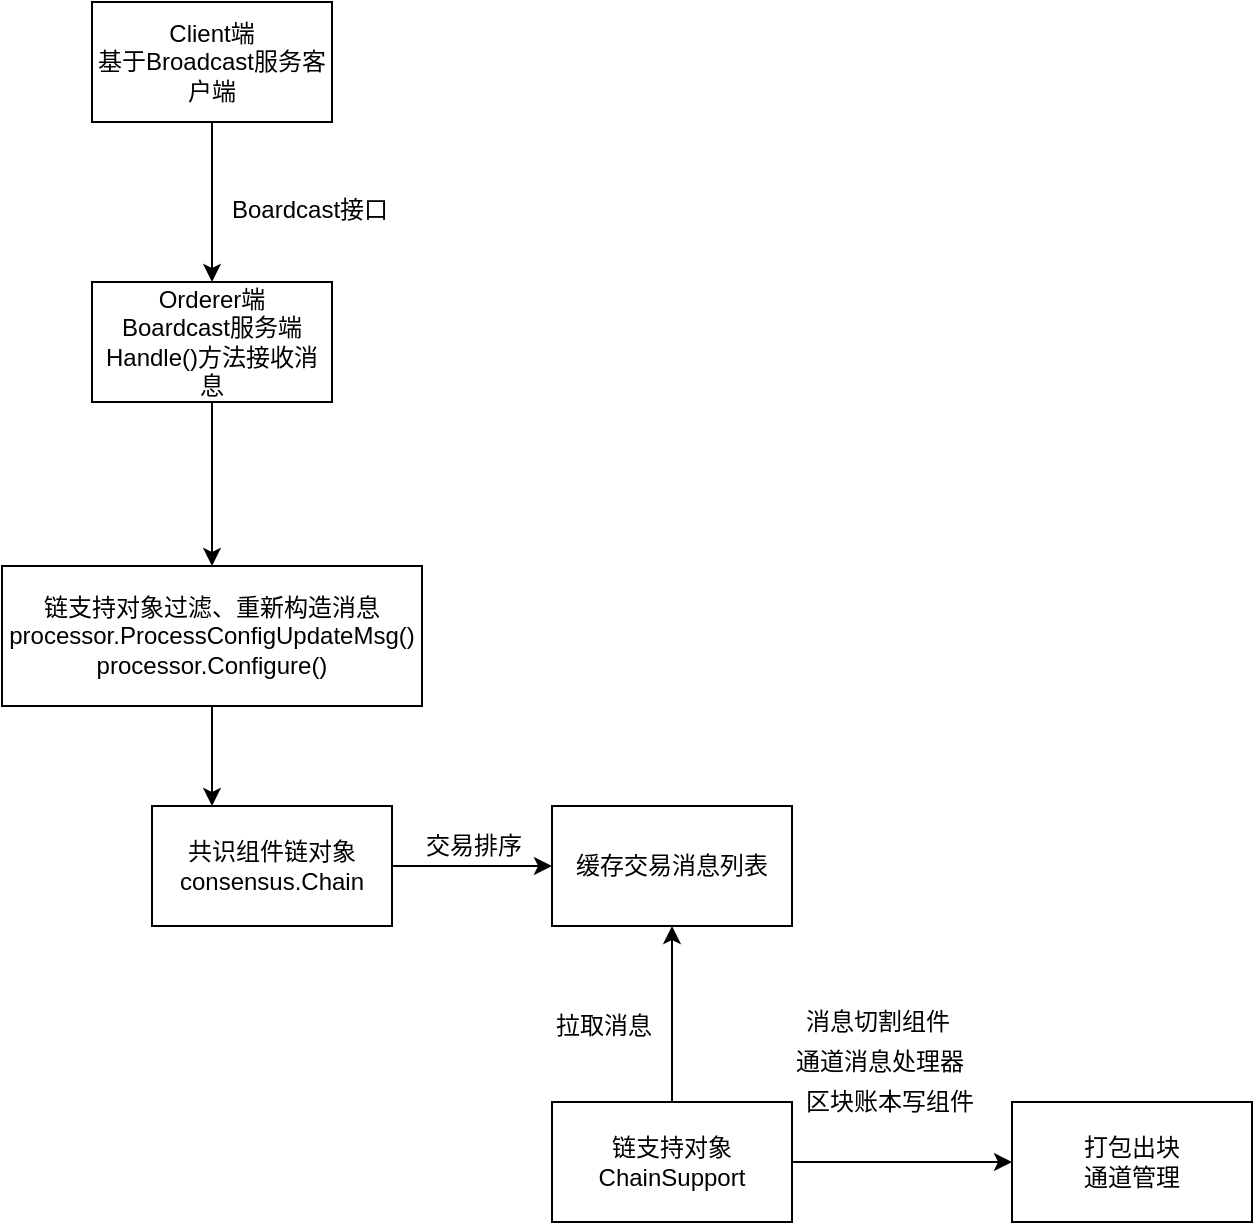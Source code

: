 <mxfile version="11.1.4" type="github"><diagram id="TXvlcgbZTwHjlEh8Zj7b" name="Page-1"><mxGraphModel dx="946" dy="585" grid="1" gridSize="10" guides="1" tooltips="1" connect="1" arrows="1" fold="1" page="1" pageScale="1" pageWidth="827" pageHeight="1169" math="0" shadow="0"><root><mxCell id="0"/><mxCell id="1" parent="0"/><mxCell id="rdOsN_oxraGXKXz43IGB-3" value="" style="edgeStyle=orthogonalEdgeStyle;rounded=0;orthogonalLoop=1;jettySize=auto;html=1;" edge="1" parent="1" source="rdOsN_oxraGXKXz43IGB-1" target="rdOsN_oxraGXKXz43IGB-2"><mxGeometry relative="1" as="geometry"/></mxCell><mxCell id="rdOsN_oxraGXKXz43IGB-1" value="共识组件链对象&lt;br&gt;consensus.Chain" style="rounded=0;whiteSpace=wrap;html=1;" vertex="1" parent="1"><mxGeometry x="195" y="432" width="120" height="60" as="geometry"/></mxCell><mxCell id="rdOsN_oxraGXKXz43IGB-2" value="缓存交易消息列表" style="rounded=0;whiteSpace=wrap;html=1;" vertex="1" parent="1"><mxGeometry x="395" y="432" width="120" height="60" as="geometry"/></mxCell><mxCell id="rdOsN_oxraGXKXz43IGB-8" value="" style="edgeStyle=orthogonalEdgeStyle;rounded=0;orthogonalLoop=1;jettySize=auto;html=1;" edge="1" parent="1" source="rdOsN_oxraGXKXz43IGB-5" target="rdOsN_oxraGXKXz43IGB-7"><mxGeometry relative="1" as="geometry"/></mxCell><mxCell id="rdOsN_oxraGXKXz43IGB-12" style="edgeStyle=orthogonalEdgeStyle;rounded=0;orthogonalLoop=1;jettySize=auto;html=1;exitX=0.5;exitY=0;exitDx=0;exitDy=0;entryX=0.5;entryY=1;entryDx=0;entryDy=0;" edge="1" parent="1" source="rdOsN_oxraGXKXz43IGB-5" target="rdOsN_oxraGXKXz43IGB-2"><mxGeometry relative="1" as="geometry"/></mxCell><mxCell id="rdOsN_oxraGXKXz43IGB-5" value="链支持对象&lt;br&gt;ChainSupport" style="rounded=0;whiteSpace=wrap;html=1;" vertex="1" parent="1"><mxGeometry x="395" y="580" width="120" height="60" as="geometry"/></mxCell><mxCell id="rdOsN_oxraGXKXz43IGB-7" value="打包出块&lt;br&gt;通道管理" style="rounded=0;whiteSpace=wrap;html=1;" vertex="1" parent="1"><mxGeometry x="625" y="580" width="120" height="60" as="geometry"/></mxCell><mxCell id="rdOsN_oxraGXKXz43IGB-4" value="交易排序" style="text;html=1;resizable=0;points=[];autosize=1;align=left;verticalAlign=top;spacingTop=-4;" vertex="1" parent="1"><mxGeometry x="330" y="442" width="60" height="20" as="geometry"/></mxCell><mxCell id="rdOsN_oxraGXKXz43IGB-9" value="消息切割组件" style="text;html=1;resizable=0;points=[];autosize=1;align=left;verticalAlign=top;spacingTop=-4;" vertex="1" parent="1"><mxGeometry x="520" y="530" width="90" height="20" as="geometry"/></mxCell><mxCell id="rdOsN_oxraGXKXz43IGB-10" value="通道消息处理器" style="text;html=1;resizable=0;points=[];autosize=1;align=left;verticalAlign=top;spacingTop=-4;" vertex="1" parent="1"><mxGeometry x="515" y="550" width="100" height="20" as="geometry"/></mxCell><mxCell id="rdOsN_oxraGXKXz43IGB-11" value="&lt;font style=&quot;font-size: 12px&quot;&gt;区块账本写组件&lt;/font&gt;" style="text;html=1;resizable=0;points=[];autosize=1;align=left;verticalAlign=top;spacingTop=-4;" vertex="1" parent="1"><mxGeometry x="520" y="570" width="100" height="20" as="geometry"/></mxCell><mxCell id="rdOsN_oxraGXKXz43IGB-13" value="拉取消息" style="text;html=1;resizable=0;points=[];autosize=1;align=left;verticalAlign=top;spacingTop=-4;" vertex="1" parent="1"><mxGeometry x="395" y="532" width="60" height="20" as="geometry"/></mxCell><mxCell id="rdOsN_oxraGXKXz43IGB-56" style="edgeStyle=orthogonalEdgeStyle;rounded=0;orthogonalLoop=1;jettySize=auto;html=1;exitX=0.5;exitY=1;exitDx=0;exitDy=0;entryX=0.25;entryY=0;entryDx=0;entryDy=0;" edge="1" parent="1" source="rdOsN_oxraGXKXz43IGB-55" target="rdOsN_oxraGXKXz43IGB-1"><mxGeometry relative="1" as="geometry"/></mxCell><mxCell id="rdOsN_oxraGXKXz43IGB-55" value="链支持对象过滤、重新构造消息&lt;br&gt;processor.ProcessConfigUpdateMsg()&lt;br&gt;processor.Configure()" style="rounded=0;whiteSpace=wrap;html=1;" vertex="1" parent="1"><mxGeometry x="120" y="312" width="210" height="70" as="geometry"/></mxCell><mxCell id="rdOsN_oxraGXKXz43IGB-59" value="" style="edgeStyle=orthogonalEdgeStyle;rounded=0;orthogonalLoop=1;jettySize=auto;html=1;" edge="1" parent="1" source="rdOsN_oxraGXKXz43IGB-57" target="rdOsN_oxraGXKXz43IGB-58"><mxGeometry relative="1" as="geometry"/></mxCell><mxCell id="rdOsN_oxraGXKXz43IGB-57" value="Client端&lt;br&gt;基于Broadcast服务客户端" style="rounded=0;whiteSpace=wrap;html=1;" vertex="1" parent="1"><mxGeometry x="165" y="30" width="120" height="60" as="geometry"/></mxCell><mxCell id="rdOsN_oxraGXKXz43IGB-61" style="edgeStyle=orthogonalEdgeStyle;rounded=0;orthogonalLoop=1;jettySize=auto;html=1;exitX=0.5;exitY=1;exitDx=0;exitDy=0;" edge="1" parent="1" source="rdOsN_oxraGXKXz43IGB-58" target="rdOsN_oxraGXKXz43IGB-55"><mxGeometry relative="1" as="geometry"/></mxCell><mxCell id="rdOsN_oxraGXKXz43IGB-58" value="Orderer端&lt;br&gt;Boardcast服务端&lt;br&gt;Handle()方法接收消息" style="rounded=0;whiteSpace=wrap;html=1;" vertex="1" parent="1"><mxGeometry x="165" y="170" width="120" height="60" as="geometry"/></mxCell><mxCell id="rdOsN_oxraGXKXz43IGB-60" value="Boardcast接口" style="text;html=1;resizable=0;points=[];autosize=1;align=left;verticalAlign=top;spacingTop=-4;" vertex="1" parent="1"><mxGeometry x="233" y="124" width="90" height="20" as="geometry"/></mxCell></root></mxGraphModel></diagram></mxfile>